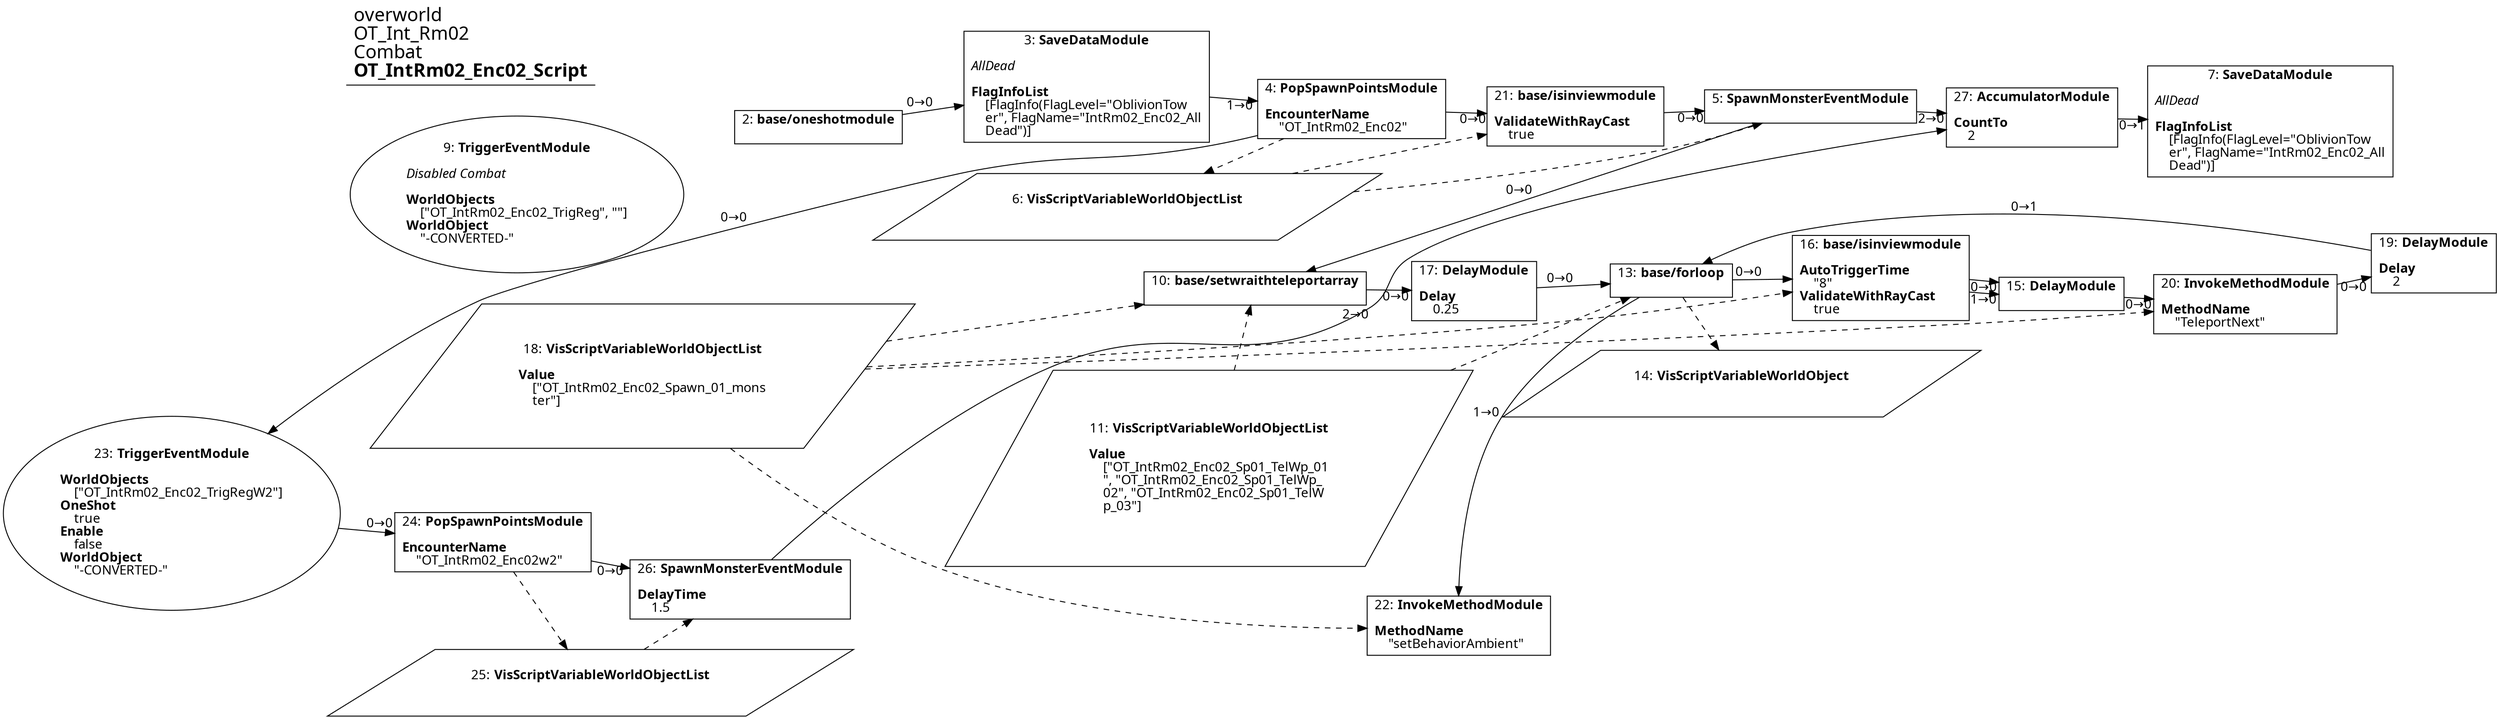 digraph {
    layout = fdp;
    overlap = prism;
    sep = "+16";
    splines = spline;

    node [ shape = box ];

    graph [ fontname = "Segoe UI" ];
    node [ fontname = "Segoe UI" ];
    edge [ fontname = "Segoe UI" ];

    2 [ label = <2: <b>base/oneshotmodule</b><br/><br/>> ];
    2 [ pos = "0.025,-0.21300001!" ];
    2 -> 3 [ label = "0→0" ];

    3 [ label = <3: <b>SaveDataModule</b><br/><br/><i>AllDead<br align="left"/></i><br align="left"/><b>FlagInfoList</b><br align="left"/>    [FlagInfo(FlagLevel=&quot;OblivionTow<br align="left"/>    er&quot;, FlagName=&quot;IntRm02_Enc02_All<br align="left"/>    Dead&quot;)]<br align="left"/>> ];
    3 [ pos = "0.18,-0.21300001!" ];
    3 -> 4 [ label = "1→0" ];

    4 [ label = <4: <b>PopSpawnPointsModule</b><br/><br/><b>EncounterName</b><br align="left"/>    &quot;OT_IntRm02_Enc02&quot;<br align="left"/>> ];
    4 [ pos = "0.40100002,-0.21300001!" ];
    4 -> 21 [ label = "0→0" ];
    4 -> 23 [ label = "0→0" ];
    4 -> 6 [ style = dashed ];

    5 [ label = <5: <b>SpawnMonsterEventModule</b><br/><br/>> ];
    5 [ pos = "1.0680001,-0.21200001!" ];
    5 -> 10 [ label = "0→0" ];
    5 -> 27 [ label = "2→0" ];
    6 -> 5 [ style = dashed ];

    6 [ label = <6: <b>VisScriptVariableWorldObjectList</b><br/><br/>> ];
    6 [ shape = parallelogram ]
    6 [ pos = "0.40100002,-0.34600002!" ];

    7 [ label = <7: <b>SaveDataModule</b><br/><br/><i>AllDead<br align="left"/></i><br align="left"/><b>FlagInfoList</b><br align="left"/>    [FlagInfo(FlagLevel=&quot;OblivionTow<br align="left"/>    er&quot;, FlagName=&quot;IntRm02_Enc02_All<br align="left"/>    Dead&quot;)]<br align="left"/>> ];
    7 [ pos = "1.7060001,-0.21400002!" ];

    9 [ label = <9: <b>TriggerEventModule</b><br/><br/><i>Disabled Combat<br align="left"/></i><br align="left"/><b>WorldObjects</b><br align="left"/>    [&quot;OT_IntRm02_Enc02_TrigReg&quot;, &quot;&quot;]<br align="left"/><b>WorldObject</b><br align="left"/>    &quot;-CONVERTED-&quot;<br align="left"/>> ];
    9 [ shape = oval ]
    9 [ pos = "-0.21700001,-0.21400002!" ];

    10 [ label = <10: <b>base/setwraithteleportarray</b><br/><br/>> ];
    10 [ pos = "0.896,-0.546!" ];
    10 -> 17 [ label = "0→0" ];
    11 -> 10 [ style = dashed ];
    18 -> 10 [ style = dashed ];

    11 [ label = <11: <b>VisScriptVariableWorldObjectList</b><br/><br/><b>Value</b><br align="left"/>    [&quot;OT_IntRm02_Enc02_Sp01_TelWp_01<br align="left"/>    &quot;, &quot;OT_IntRm02_Enc02_Sp01_TelWp_<br align="left"/>    02&quot;, &quot;OT_IntRm02_Enc02_Sp01_TelW<br align="left"/>    p_03&quot;]<br align="left"/>> ];
    11 [ shape = parallelogram ]
    11 [ pos = "0.91700006,-0.652!" ];

    13 [ label = <13: <b>base/forloop</b><br/><br/>> ];
    13 [ pos = "1.3330001,-0.546!" ];
    13 -> 16 [ label = "0→0" ];
    13 -> 22 [ label = "1→0" ];
    11 -> 13 [ style = dashed ];
    13 -> 14 [ style = dashed ];

    14 [ label = <14: <b>VisScriptVariableWorldObject</b><br/><br/>> ];
    14 [ shape = parallelogram ]
    14 [ pos = "1.335,-0.711!" ];

    15 [ label = <15: <b>DelayModule</b><br/><br/>> ];
    15 [ pos = "1.774,-0.546!" ];
    15 -> 20 [ label = "0→0" ];

    16 [ label = <16: <b>base/isinviewmodule</b><br/><br/><b>AutoTriggerTime</b><br align="left"/>    &quot;8&quot;<br align="left"/><b>ValidateWithRayCast</b><br align="left"/>    true<br align="left"/>> ];
    16 [ pos = "1.5120001,-0.546!" ];
    16 -> 15 [ label = "0→0" ];
    16 -> 15 [ label = "1→0" ];
    18 -> 16 [ style = dashed ];

    17 [ label = <17: <b>DelayModule</b><br/><br/><b>Delay</b><br align="left"/>    0.25<br align="left"/>> ];
    17 [ pos = "1.166,-0.546!" ];
    17 -> 13 [ label = "0→0" ];

    18 [ label = <18: <b>VisScriptVariableWorldObjectList</b><br/><br/><b>Value</b><br align="left"/>    [&quot;OT_IntRm02_Enc02_Spawn_01_mons<br align="left"/>    ter&quot;]<br align="left"/>> ];
    18 [ shape = parallelogram ]
    18 [ pos = "0.684,-0.596!" ];

    19 [ label = <19: <b>DelayModule</b><br/><br/><b>Delay</b><br align="left"/>    2<br align="left"/>> ];
    19 [ pos = "2.105,-0.50100005!" ];
    19 -> 13 [ label = "0→1" ];

    20 [ label = <20: <b>InvokeMethodModule</b><br/><br/><b>MethodName</b><br align="left"/>    &quot;TeleportNext&quot;<br align="left"/>> ];
    20 [ pos = "1.9110001,-0.54700005!" ];
    20 -> 19 [ label = "0→0" ];
    18 -> 20 [ style = dashed ];

    21 [ label = <21: <b>base/isinviewmodule</b><br/><br/><b>ValidateWithRayCast</b><br align="left"/>    true<br align="left"/>> ];
    21 [ pos = "0.703,-0.215!" ];
    21 -> 5 [ label = "0→0" ];
    6 -> 21 [ style = dashed ];

    22 [ label = <22: <b>InvokeMethodModule</b><br/><br/><b>MethodName</b><br align="left"/>    &quot;setBehaviorAmbient&quot;<br align="left"/>> ];
    22 [ pos = "1.1500001,-0.832!" ];
    18 -> 22 [ style = dashed ];

    23 [ label = <23: <b>TriggerEventModule</b><br/><br/><b>WorldObjects</b><br align="left"/>    [&quot;OT_IntRm02_Enc02_TrigRegW2&quot;]<br align="left"/><b>OneShot</b><br align="left"/>    true<br align="left"/><b>Enable</b><br align="left"/>    false<br align="left"/><b>WorldObject</b><br align="left"/>    &quot;-CONVERTED-&quot;<br align="left"/>> ];
    23 [ shape = oval ]
    23 [ pos = "0.043,-0.82900006!" ];
    23 -> 24 [ label = "0→0" ];

    24 [ label = <24: <b>PopSpawnPointsModule</b><br/><br/><b>EncounterName</b><br align="left"/>    &quot;OT_IntRm02_Enc02w2&quot;<br align="left"/>> ];
    24 [ pos = "0.28100002,-0.83000004!" ];
    24 -> 26 [ label = "0→0" ];
    24 -> 25 [ style = dashed ];

    25 [ label = <25: <b>VisScriptVariableWorldObjectList</b><br/><br/>> ];
    25 [ shape = parallelogram ]
    25 [ pos = "0.28100002,-0.96300006!" ];

    26 [ label = <26: <b>SpawnMonsterEventModule</b><br/><br/><b>DelayTime</b><br align="left"/>    1.5<br align="left"/>> ];
    26 [ pos = "0.54700005,-0.83000004!" ];
    26 -> 27 [ label = "2→0" ];
    25 -> 26 [ style = dashed ];

    27 [ label = <27: <b>AccumulatorModule</b><br/><br/><b>CountTo</b><br align="left"/>    2<br align="left"/>> ];
    27 [ pos = "1.427,-0.21000001!" ];
    27 -> 7 [ label = "0→1" ];

    title [ pos = "-0.21800001,-0.209!" ];
    title [ shape = underline ];
    title [ label = <<font point-size="20">overworld<br align="left"/>OT_Int_Rm02<br align="left"/>Combat<br align="left"/><b>OT_IntRm02_Enc02_Script</b><br align="left"/></font>> ];
}
